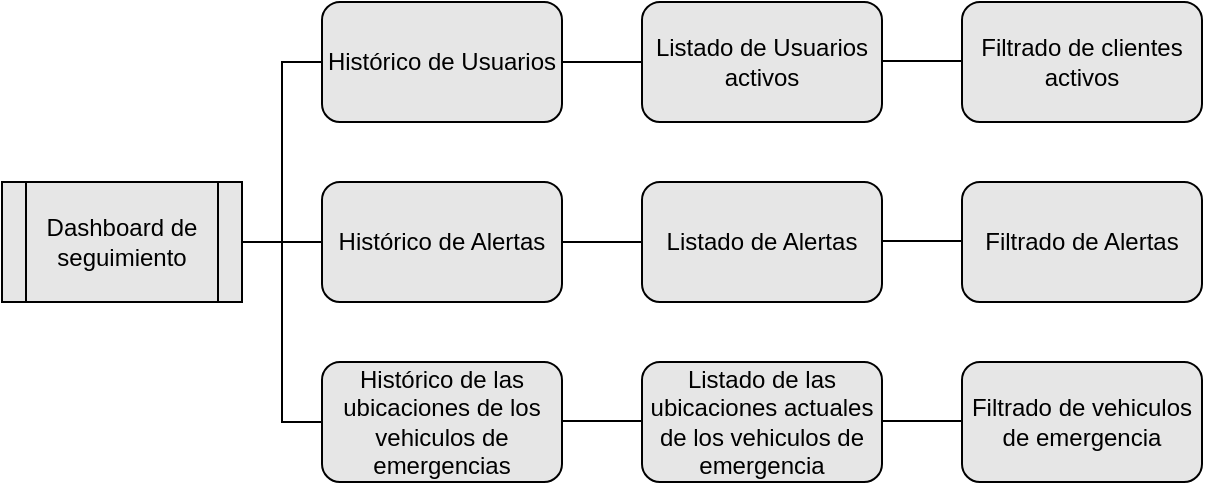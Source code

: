 <mxfile version="24.2.2" type="device">
  <diagram name="Página-1" id="5iNGJJ3qpnOdgL4GkMVl">
    <mxGraphModel dx="1434" dy="780" grid="1" gridSize="10" guides="1" tooltips="1" connect="1" arrows="1" fold="1" page="1" pageScale="1" pageWidth="827" pageHeight="1169" math="0" shadow="0">
      <root>
        <mxCell id="0" />
        <mxCell id="1" parent="0" />
        <mxCell id="dE1XH88lO-dh0ODFds1W-1" value="Dashboard de seguimiento" style="shape=process;whiteSpace=wrap;html=1;backgroundOutline=1;fillColor=#E6E6E6;" parent="1" vertex="1">
          <mxGeometry x="80" y="480" width="120" height="60" as="geometry" />
        </mxCell>
        <mxCell id="dE1XH88lO-dh0ODFds1W-2" value="Histórico de Usuarios" style="rounded=1;whiteSpace=wrap;html=1;fillColor=#E6E6E6;" parent="1" vertex="1">
          <mxGeometry x="240" y="390" width="120" height="60" as="geometry" />
        </mxCell>
        <mxCell id="dE1XH88lO-dh0ODFds1W-3" value="Histórico de Alertas" style="rounded=1;whiteSpace=wrap;html=1;fillColor=#E6E6E6;" parent="1" vertex="1">
          <mxGeometry x="240" y="480" width="120" height="60" as="geometry" />
        </mxCell>
        <mxCell id="dE1XH88lO-dh0ODFds1W-4" value="Histórico de las ubicaciones de los vehiculos de emergencias" style="rounded=1;whiteSpace=wrap;html=1;fillColor=#E6E6E6;" parent="1" vertex="1">
          <mxGeometry x="240" y="570" width="120" height="60" as="geometry" />
        </mxCell>
        <mxCell id="dE1XH88lO-dh0ODFds1W-5" value="Listado de las ubicaciones actuales de los vehiculos de emergencia" style="rounded=1;whiteSpace=wrap;html=1;fillColor=#E6E6E6;" parent="1" vertex="1">
          <mxGeometry x="400" y="570" width="120" height="60" as="geometry" />
        </mxCell>
        <mxCell id="dE1XH88lO-dh0ODFds1W-6" value="Listado de Usuarios activos" style="rounded=1;whiteSpace=wrap;html=1;fillColor=#E6E6E6;" parent="1" vertex="1">
          <mxGeometry x="400" y="390" width="120" height="60" as="geometry" />
        </mxCell>
        <mxCell id="dE1XH88lO-dh0ODFds1W-7" value="Listado de Alertas" style="rounded=1;whiteSpace=wrap;html=1;fillColor=#E6E6E6;" parent="1" vertex="1">
          <mxGeometry x="400" y="480" width="120" height="60" as="geometry" />
        </mxCell>
        <mxCell id="dE1XH88lO-dh0ODFds1W-8" value="Filtrado de clientes activos" style="rounded=1;whiteSpace=wrap;html=1;fillColor=#E6E6E6;" parent="1" vertex="1">
          <mxGeometry x="560" y="390" width="120" height="60" as="geometry" />
        </mxCell>
        <mxCell id="dE1XH88lO-dh0ODFds1W-9" value="Filtrado de vehiculos&lt;div&gt;de emergencia&lt;/div&gt;" style="rounded=1;whiteSpace=wrap;html=1;fillColor=#E6E6E6;" parent="1" vertex="1">
          <mxGeometry x="560" y="570" width="120" height="60" as="geometry" />
        </mxCell>
        <mxCell id="dE1XH88lO-dh0ODFds1W-10" value="Filtrado de Alertas" style="rounded=1;whiteSpace=wrap;html=1;fillColor=#E6E6E6;" parent="1" vertex="1">
          <mxGeometry x="560" y="480" width="120" height="60" as="geometry" />
        </mxCell>
        <mxCell id="dE1XH88lO-dh0ODFds1W-11" value="" style="endArrow=none;html=1;rounded=0;exitX=0;exitY=0.5;exitDx=0;exitDy=0;entryX=0;entryY=0.5;entryDx=0;entryDy=0;fillColor=#E6E6E6;" parent="1" source="dE1XH88lO-dh0ODFds1W-2" target="dE1XH88lO-dh0ODFds1W-4" edge="1">
          <mxGeometry width="50" height="50" relative="1" as="geometry">
            <mxPoint x="390" y="430" as="sourcePoint" />
            <mxPoint x="440" y="380" as="targetPoint" />
            <Array as="points">
              <mxPoint x="220" y="420" />
              <mxPoint x="220" y="510" />
              <mxPoint x="220" y="600" />
            </Array>
          </mxGeometry>
        </mxCell>
        <mxCell id="dE1XH88lO-dh0ODFds1W-12" value="" style="endArrow=none;html=1;rounded=0;exitX=1;exitY=0.5;exitDx=0;exitDy=0;entryX=0;entryY=0.5;entryDx=0;entryDy=0;fillColor=#E6E6E6;" parent="1" source="dE1XH88lO-dh0ODFds1W-1" target="dE1XH88lO-dh0ODFds1W-3" edge="1">
          <mxGeometry width="50" height="50" relative="1" as="geometry">
            <mxPoint x="390" y="430" as="sourcePoint" />
            <mxPoint x="440" y="380" as="targetPoint" />
          </mxGeometry>
        </mxCell>
        <mxCell id="dE1XH88lO-dh0ODFds1W-13" value="" style="endArrow=none;html=1;rounded=0;exitX=1;exitY=0.5;exitDx=0;exitDy=0;entryX=0;entryY=0.5;entryDx=0;entryDy=0;fillColor=#E6E6E6;" parent="1" source="dE1XH88lO-dh0ODFds1W-2" target="dE1XH88lO-dh0ODFds1W-6" edge="1">
          <mxGeometry width="50" height="50" relative="1" as="geometry">
            <mxPoint x="390" y="430" as="sourcePoint" />
            <mxPoint x="440" y="380" as="targetPoint" />
          </mxGeometry>
        </mxCell>
        <mxCell id="dE1XH88lO-dh0ODFds1W-14" value="" style="endArrow=none;html=1;rounded=0;exitX=1;exitY=0.5;exitDx=0;exitDy=0;entryX=0;entryY=0.5;entryDx=0;entryDy=0;fillColor=#E6E6E6;" parent="1" source="dE1XH88lO-dh0ODFds1W-3" target="dE1XH88lO-dh0ODFds1W-7" edge="1">
          <mxGeometry width="50" height="50" relative="1" as="geometry">
            <mxPoint x="390" y="430" as="sourcePoint" />
            <mxPoint x="440" y="380" as="targetPoint" />
          </mxGeometry>
        </mxCell>
        <mxCell id="dE1XH88lO-dh0ODFds1W-15" value="" style="endArrow=none;html=1;rounded=0;exitX=1;exitY=0.5;exitDx=0;exitDy=0;entryX=0;entryY=0.5;entryDx=0;entryDy=0;fillColor=#E6E6E6;" parent="1" edge="1">
          <mxGeometry width="50" height="50" relative="1" as="geometry">
            <mxPoint x="360" y="599.5" as="sourcePoint" />
            <mxPoint x="400" y="599.5" as="targetPoint" />
          </mxGeometry>
        </mxCell>
        <mxCell id="dE1XH88lO-dh0ODFds1W-16" value="" style="endArrow=none;html=1;rounded=0;exitX=1;exitY=0.5;exitDx=0;exitDy=0;entryX=0;entryY=0.5;entryDx=0;entryDy=0;fillColor=#E6E6E6;" parent="1" edge="1">
          <mxGeometry width="50" height="50" relative="1" as="geometry">
            <mxPoint x="520" y="599.5" as="sourcePoint" />
            <mxPoint x="560" y="599.5" as="targetPoint" />
          </mxGeometry>
        </mxCell>
        <mxCell id="dE1XH88lO-dh0ODFds1W-17" value="" style="endArrow=none;html=1;rounded=0;exitX=1;exitY=0.5;exitDx=0;exitDy=0;entryX=0;entryY=0.5;entryDx=0;entryDy=0;fillColor=#E6E6E6;" parent="1" edge="1">
          <mxGeometry width="50" height="50" relative="1" as="geometry">
            <mxPoint x="520" y="509.5" as="sourcePoint" />
            <mxPoint x="560" y="509.5" as="targetPoint" />
          </mxGeometry>
        </mxCell>
        <mxCell id="dE1XH88lO-dh0ODFds1W-18" value="" style="endArrow=none;html=1;rounded=0;exitX=1;exitY=0.5;exitDx=0;exitDy=0;entryX=0;entryY=0.5;entryDx=0;entryDy=0;fillColor=#E6E6E6;" parent="1" edge="1">
          <mxGeometry width="50" height="50" relative="1" as="geometry">
            <mxPoint x="520" y="419.5" as="sourcePoint" />
            <mxPoint x="560" y="419.5" as="targetPoint" />
          </mxGeometry>
        </mxCell>
      </root>
    </mxGraphModel>
  </diagram>
</mxfile>
